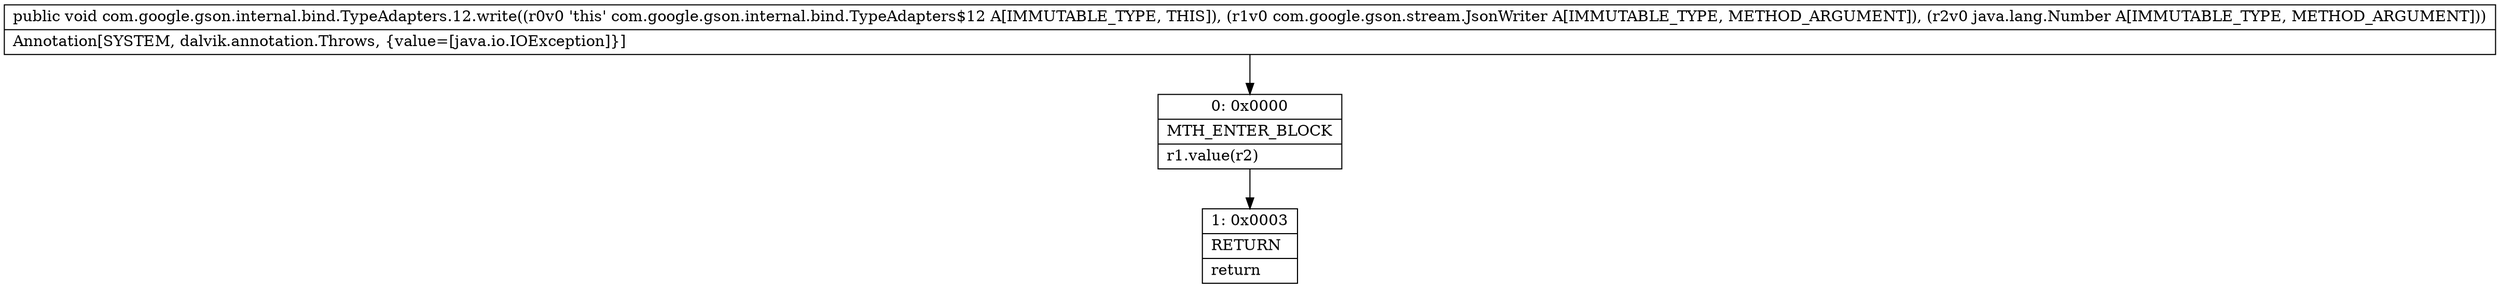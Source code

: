 digraph "CFG forcom.google.gson.internal.bind.TypeAdapters.12.write(Lcom\/google\/gson\/stream\/JsonWriter;Ljava\/lang\/Number;)V" {
Node_0 [shape=record,label="{0\:\ 0x0000|MTH_ENTER_BLOCK\l|r1.value(r2)\l}"];
Node_1 [shape=record,label="{1\:\ 0x0003|RETURN\l|return\l}"];
MethodNode[shape=record,label="{public void com.google.gson.internal.bind.TypeAdapters.12.write((r0v0 'this' com.google.gson.internal.bind.TypeAdapters$12 A[IMMUTABLE_TYPE, THIS]), (r1v0 com.google.gson.stream.JsonWriter A[IMMUTABLE_TYPE, METHOD_ARGUMENT]), (r2v0 java.lang.Number A[IMMUTABLE_TYPE, METHOD_ARGUMENT]))  | Annotation[SYSTEM, dalvik.annotation.Throws, \{value=[java.io.IOException]\}]\l}"];
MethodNode -> Node_0;
Node_0 -> Node_1;
}

